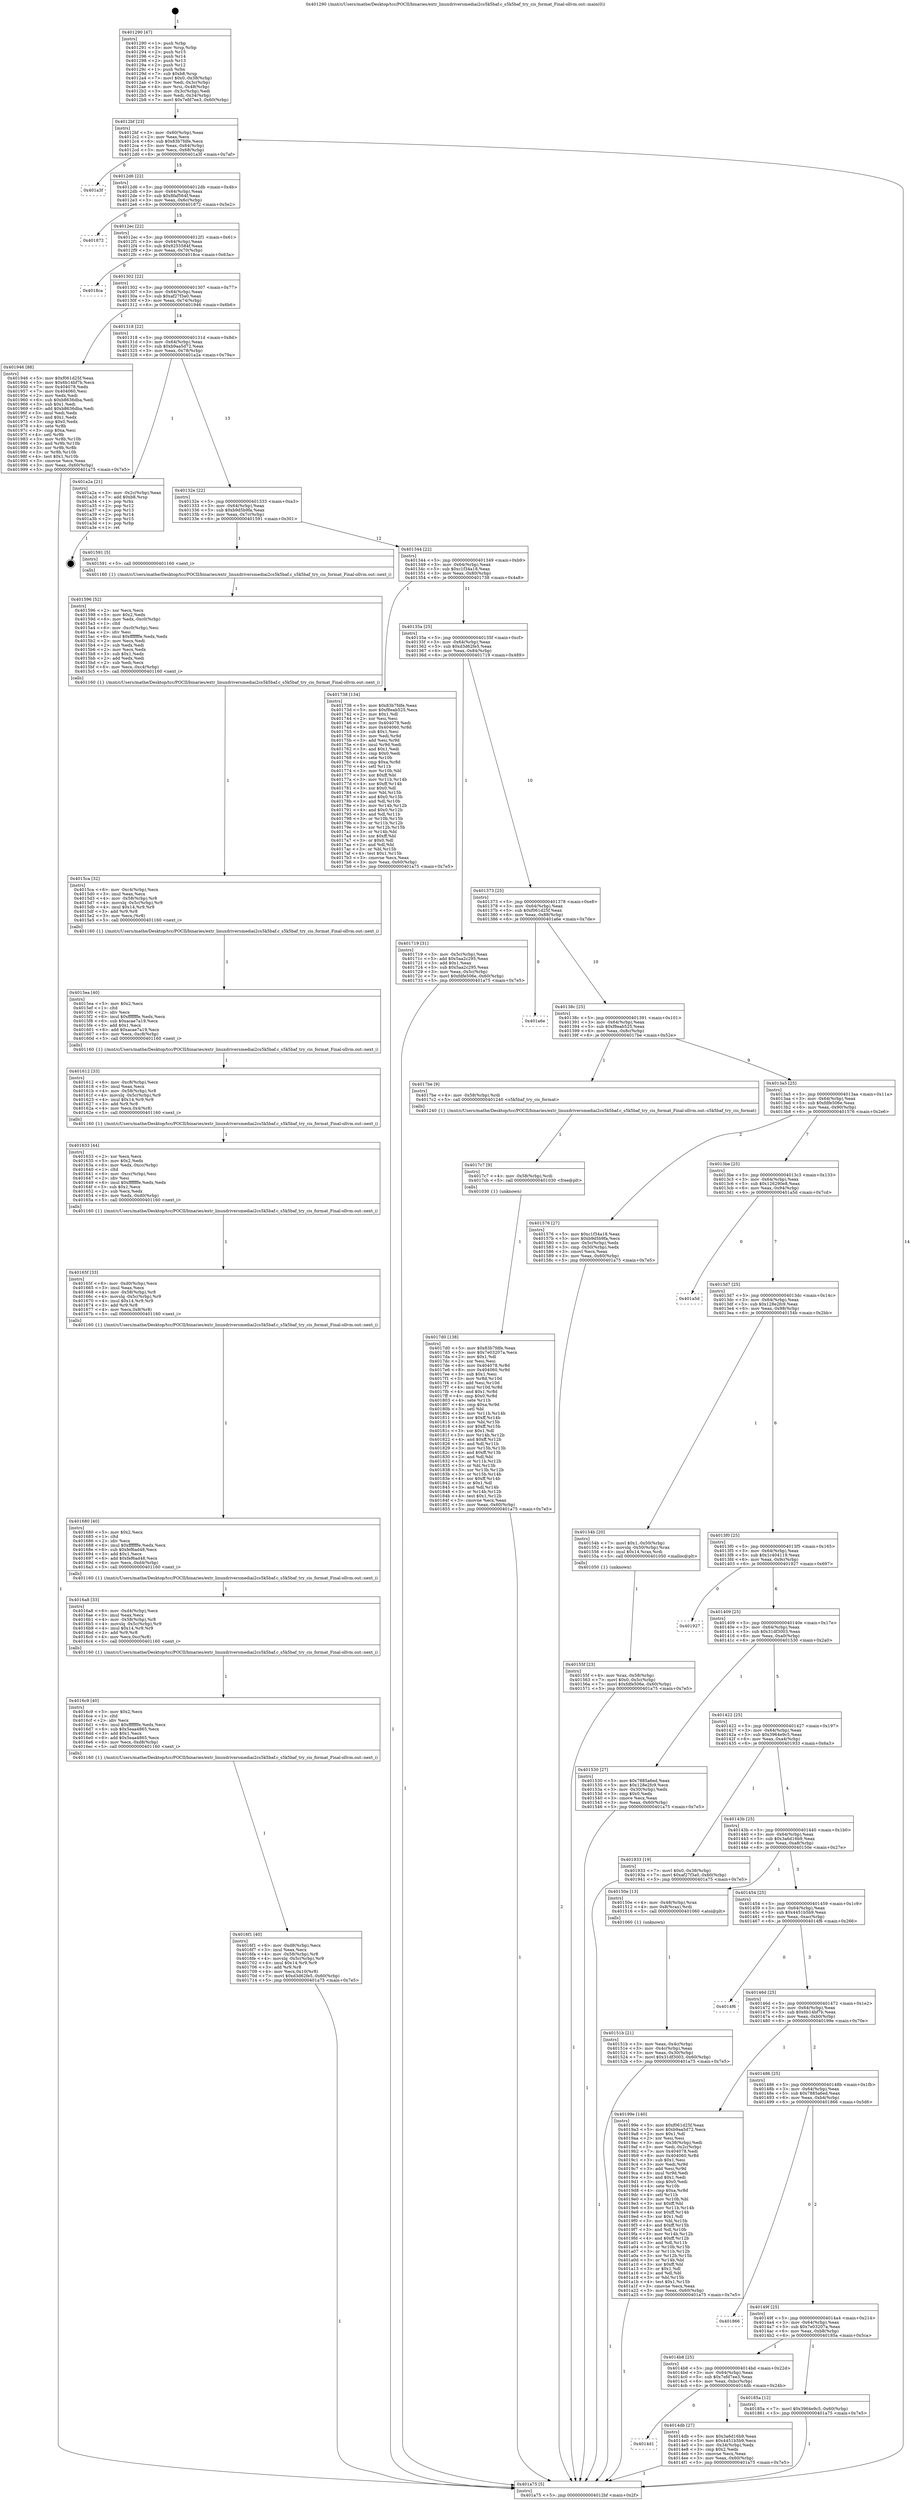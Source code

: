 digraph "0x401290" {
  label = "0x401290 (/mnt/c/Users/mathe/Desktop/tcc/POCII/binaries/extr_linuxdriversmediai2cs5k5baf.c_s5k5baf_try_cis_format_Final-ollvm.out::main(0))"
  labelloc = "t"
  node[shape=record]

  Entry [label="",width=0.3,height=0.3,shape=circle,fillcolor=black,style=filled]
  "0x4012bf" [label="{
     0x4012bf [23]\l
     | [instrs]\l
     &nbsp;&nbsp;0x4012bf \<+3\>: mov -0x60(%rbp),%eax\l
     &nbsp;&nbsp;0x4012c2 \<+2\>: mov %eax,%ecx\l
     &nbsp;&nbsp;0x4012c4 \<+6\>: sub $0x83b7fdfe,%ecx\l
     &nbsp;&nbsp;0x4012ca \<+3\>: mov %eax,-0x64(%rbp)\l
     &nbsp;&nbsp;0x4012cd \<+3\>: mov %ecx,-0x68(%rbp)\l
     &nbsp;&nbsp;0x4012d0 \<+6\>: je 0000000000401a3f \<main+0x7af\>\l
  }"]
  "0x401a3f" [label="{
     0x401a3f\l
  }", style=dashed]
  "0x4012d6" [label="{
     0x4012d6 [22]\l
     | [instrs]\l
     &nbsp;&nbsp;0x4012d6 \<+5\>: jmp 00000000004012db \<main+0x4b\>\l
     &nbsp;&nbsp;0x4012db \<+3\>: mov -0x64(%rbp),%eax\l
     &nbsp;&nbsp;0x4012de \<+5\>: sub $0x8faf564f,%eax\l
     &nbsp;&nbsp;0x4012e3 \<+3\>: mov %eax,-0x6c(%rbp)\l
     &nbsp;&nbsp;0x4012e6 \<+6\>: je 0000000000401872 \<main+0x5e2\>\l
  }"]
  Exit [label="",width=0.3,height=0.3,shape=circle,fillcolor=black,style=filled,peripheries=2]
  "0x401872" [label="{
     0x401872\l
  }", style=dashed]
  "0x4012ec" [label="{
     0x4012ec [22]\l
     | [instrs]\l
     &nbsp;&nbsp;0x4012ec \<+5\>: jmp 00000000004012f1 \<main+0x61\>\l
     &nbsp;&nbsp;0x4012f1 \<+3\>: mov -0x64(%rbp),%eax\l
     &nbsp;&nbsp;0x4012f4 \<+5\>: sub $0x9255584f,%eax\l
     &nbsp;&nbsp;0x4012f9 \<+3\>: mov %eax,-0x70(%rbp)\l
     &nbsp;&nbsp;0x4012fc \<+6\>: je 00000000004018ca \<main+0x63a\>\l
  }"]
  "0x4017d0" [label="{
     0x4017d0 [138]\l
     | [instrs]\l
     &nbsp;&nbsp;0x4017d0 \<+5\>: mov $0x83b7fdfe,%eax\l
     &nbsp;&nbsp;0x4017d5 \<+5\>: mov $0x7e03207a,%ecx\l
     &nbsp;&nbsp;0x4017da \<+2\>: mov $0x1,%dl\l
     &nbsp;&nbsp;0x4017dc \<+2\>: xor %esi,%esi\l
     &nbsp;&nbsp;0x4017de \<+8\>: mov 0x404078,%r8d\l
     &nbsp;&nbsp;0x4017e6 \<+8\>: mov 0x404060,%r9d\l
     &nbsp;&nbsp;0x4017ee \<+3\>: sub $0x1,%esi\l
     &nbsp;&nbsp;0x4017f1 \<+3\>: mov %r8d,%r10d\l
     &nbsp;&nbsp;0x4017f4 \<+3\>: add %esi,%r10d\l
     &nbsp;&nbsp;0x4017f7 \<+4\>: imul %r10d,%r8d\l
     &nbsp;&nbsp;0x4017fb \<+4\>: and $0x1,%r8d\l
     &nbsp;&nbsp;0x4017ff \<+4\>: cmp $0x0,%r8d\l
     &nbsp;&nbsp;0x401803 \<+4\>: sete %r11b\l
     &nbsp;&nbsp;0x401807 \<+4\>: cmp $0xa,%r9d\l
     &nbsp;&nbsp;0x40180b \<+3\>: setl %bl\l
     &nbsp;&nbsp;0x40180e \<+3\>: mov %r11b,%r14b\l
     &nbsp;&nbsp;0x401811 \<+4\>: xor $0xff,%r14b\l
     &nbsp;&nbsp;0x401815 \<+3\>: mov %bl,%r15b\l
     &nbsp;&nbsp;0x401818 \<+4\>: xor $0xff,%r15b\l
     &nbsp;&nbsp;0x40181c \<+3\>: xor $0x1,%dl\l
     &nbsp;&nbsp;0x40181f \<+3\>: mov %r14b,%r12b\l
     &nbsp;&nbsp;0x401822 \<+4\>: and $0xff,%r12b\l
     &nbsp;&nbsp;0x401826 \<+3\>: and %dl,%r11b\l
     &nbsp;&nbsp;0x401829 \<+3\>: mov %r15b,%r13b\l
     &nbsp;&nbsp;0x40182c \<+4\>: and $0xff,%r13b\l
     &nbsp;&nbsp;0x401830 \<+2\>: and %dl,%bl\l
     &nbsp;&nbsp;0x401832 \<+3\>: or %r11b,%r12b\l
     &nbsp;&nbsp;0x401835 \<+3\>: or %bl,%r13b\l
     &nbsp;&nbsp;0x401838 \<+3\>: xor %r13b,%r12b\l
     &nbsp;&nbsp;0x40183b \<+3\>: or %r15b,%r14b\l
     &nbsp;&nbsp;0x40183e \<+4\>: xor $0xff,%r14b\l
     &nbsp;&nbsp;0x401842 \<+3\>: or $0x1,%dl\l
     &nbsp;&nbsp;0x401845 \<+3\>: and %dl,%r14b\l
     &nbsp;&nbsp;0x401848 \<+3\>: or %r14b,%r12b\l
     &nbsp;&nbsp;0x40184b \<+4\>: test $0x1,%r12b\l
     &nbsp;&nbsp;0x40184f \<+3\>: cmovne %ecx,%eax\l
     &nbsp;&nbsp;0x401852 \<+3\>: mov %eax,-0x60(%rbp)\l
     &nbsp;&nbsp;0x401855 \<+5\>: jmp 0000000000401a75 \<main+0x7e5\>\l
  }"]
  "0x4018ca" [label="{
     0x4018ca\l
  }", style=dashed]
  "0x401302" [label="{
     0x401302 [22]\l
     | [instrs]\l
     &nbsp;&nbsp;0x401302 \<+5\>: jmp 0000000000401307 \<main+0x77\>\l
     &nbsp;&nbsp;0x401307 \<+3\>: mov -0x64(%rbp),%eax\l
     &nbsp;&nbsp;0x40130a \<+5\>: sub $0xaf27f3a0,%eax\l
     &nbsp;&nbsp;0x40130f \<+3\>: mov %eax,-0x74(%rbp)\l
     &nbsp;&nbsp;0x401312 \<+6\>: je 0000000000401946 \<main+0x6b6\>\l
  }"]
  "0x4017c7" [label="{
     0x4017c7 [9]\l
     | [instrs]\l
     &nbsp;&nbsp;0x4017c7 \<+4\>: mov -0x58(%rbp),%rdi\l
     &nbsp;&nbsp;0x4017cb \<+5\>: call 0000000000401030 \<free@plt\>\l
     | [calls]\l
     &nbsp;&nbsp;0x401030 \{1\} (unknown)\l
  }"]
  "0x401946" [label="{
     0x401946 [88]\l
     | [instrs]\l
     &nbsp;&nbsp;0x401946 \<+5\>: mov $0xf061d25f,%eax\l
     &nbsp;&nbsp;0x40194b \<+5\>: mov $0x6b14bf7b,%ecx\l
     &nbsp;&nbsp;0x401950 \<+7\>: mov 0x404078,%edx\l
     &nbsp;&nbsp;0x401957 \<+7\>: mov 0x404060,%esi\l
     &nbsp;&nbsp;0x40195e \<+2\>: mov %edx,%edi\l
     &nbsp;&nbsp;0x401960 \<+6\>: sub $0xb8636dba,%edi\l
     &nbsp;&nbsp;0x401966 \<+3\>: sub $0x1,%edi\l
     &nbsp;&nbsp;0x401969 \<+6\>: add $0xb8636dba,%edi\l
     &nbsp;&nbsp;0x40196f \<+3\>: imul %edi,%edx\l
     &nbsp;&nbsp;0x401972 \<+3\>: and $0x1,%edx\l
     &nbsp;&nbsp;0x401975 \<+3\>: cmp $0x0,%edx\l
     &nbsp;&nbsp;0x401978 \<+4\>: sete %r8b\l
     &nbsp;&nbsp;0x40197c \<+3\>: cmp $0xa,%esi\l
     &nbsp;&nbsp;0x40197f \<+4\>: setl %r9b\l
     &nbsp;&nbsp;0x401983 \<+3\>: mov %r8b,%r10b\l
     &nbsp;&nbsp;0x401986 \<+3\>: and %r9b,%r10b\l
     &nbsp;&nbsp;0x401989 \<+3\>: xor %r9b,%r8b\l
     &nbsp;&nbsp;0x40198c \<+3\>: or %r8b,%r10b\l
     &nbsp;&nbsp;0x40198f \<+4\>: test $0x1,%r10b\l
     &nbsp;&nbsp;0x401993 \<+3\>: cmovne %ecx,%eax\l
     &nbsp;&nbsp;0x401996 \<+3\>: mov %eax,-0x60(%rbp)\l
     &nbsp;&nbsp;0x401999 \<+5\>: jmp 0000000000401a75 \<main+0x7e5\>\l
  }"]
  "0x401318" [label="{
     0x401318 [22]\l
     | [instrs]\l
     &nbsp;&nbsp;0x401318 \<+5\>: jmp 000000000040131d \<main+0x8d\>\l
     &nbsp;&nbsp;0x40131d \<+3\>: mov -0x64(%rbp),%eax\l
     &nbsp;&nbsp;0x401320 \<+5\>: sub $0xb9aa5d72,%eax\l
     &nbsp;&nbsp;0x401325 \<+3\>: mov %eax,-0x78(%rbp)\l
     &nbsp;&nbsp;0x401328 \<+6\>: je 0000000000401a2a \<main+0x79a\>\l
  }"]
  "0x4016f1" [label="{
     0x4016f1 [40]\l
     | [instrs]\l
     &nbsp;&nbsp;0x4016f1 \<+6\>: mov -0xd8(%rbp),%ecx\l
     &nbsp;&nbsp;0x4016f7 \<+3\>: imul %eax,%ecx\l
     &nbsp;&nbsp;0x4016fa \<+4\>: mov -0x58(%rbp),%r8\l
     &nbsp;&nbsp;0x4016fe \<+4\>: movslq -0x5c(%rbp),%r9\l
     &nbsp;&nbsp;0x401702 \<+4\>: imul $0x14,%r9,%r9\l
     &nbsp;&nbsp;0x401706 \<+3\>: add %r9,%r8\l
     &nbsp;&nbsp;0x401709 \<+4\>: mov %ecx,0x10(%r8)\l
     &nbsp;&nbsp;0x40170d \<+7\>: movl $0xd3d62fe5,-0x60(%rbp)\l
     &nbsp;&nbsp;0x401714 \<+5\>: jmp 0000000000401a75 \<main+0x7e5\>\l
  }"]
  "0x401a2a" [label="{
     0x401a2a [21]\l
     | [instrs]\l
     &nbsp;&nbsp;0x401a2a \<+3\>: mov -0x2c(%rbp),%eax\l
     &nbsp;&nbsp;0x401a2d \<+7\>: add $0xb8,%rsp\l
     &nbsp;&nbsp;0x401a34 \<+1\>: pop %rbx\l
     &nbsp;&nbsp;0x401a35 \<+2\>: pop %r12\l
     &nbsp;&nbsp;0x401a37 \<+2\>: pop %r13\l
     &nbsp;&nbsp;0x401a39 \<+2\>: pop %r14\l
     &nbsp;&nbsp;0x401a3b \<+2\>: pop %r15\l
     &nbsp;&nbsp;0x401a3d \<+1\>: pop %rbp\l
     &nbsp;&nbsp;0x401a3e \<+1\>: ret\l
  }"]
  "0x40132e" [label="{
     0x40132e [22]\l
     | [instrs]\l
     &nbsp;&nbsp;0x40132e \<+5\>: jmp 0000000000401333 \<main+0xa3\>\l
     &nbsp;&nbsp;0x401333 \<+3\>: mov -0x64(%rbp),%eax\l
     &nbsp;&nbsp;0x401336 \<+5\>: sub $0xb9d5b9fa,%eax\l
     &nbsp;&nbsp;0x40133b \<+3\>: mov %eax,-0x7c(%rbp)\l
     &nbsp;&nbsp;0x40133e \<+6\>: je 0000000000401591 \<main+0x301\>\l
  }"]
  "0x4016c9" [label="{
     0x4016c9 [40]\l
     | [instrs]\l
     &nbsp;&nbsp;0x4016c9 \<+5\>: mov $0x2,%ecx\l
     &nbsp;&nbsp;0x4016ce \<+1\>: cltd\l
     &nbsp;&nbsp;0x4016cf \<+2\>: idiv %ecx\l
     &nbsp;&nbsp;0x4016d1 \<+6\>: imul $0xfffffffe,%edx,%ecx\l
     &nbsp;&nbsp;0x4016d7 \<+6\>: sub $0x5eaa4865,%ecx\l
     &nbsp;&nbsp;0x4016dd \<+3\>: add $0x1,%ecx\l
     &nbsp;&nbsp;0x4016e0 \<+6\>: add $0x5eaa4865,%ecx\l
     &nbsp;&nbsp;0x4016e6 \<+6\>: mov %ecx,-0xd8(%rbp)\l
     &nbsp;&nbsp;0x4016ec \<+5\>: call 0000000000401160 \<next_i\>\l
     | [calls]\l
     &nbsp;&nbsp;0x401160 \{1\} (/mnt/c/Users/mathe/Desktop/tcc/POCII/binaries/extr_linuxdriversmediai2cs5k5baf.c_s5k5baf_try_cis_format_Final-ollvm.out::next_i)\l
  }"]
  "0x401591" [label="{
     0x401591 [5]\l
     | [instrs]\l
     &nbsp;&nbsp;0x401591 \<+5\>: call 0000000000401160 \<next_i\>\l
     | [calls]\l
     &nbsp;&nbsp;0x401160 \{1\} (/mnt/c/Users/mathe/Desktop/tcc/POCII/binaries/extr_linuxdriversmediai2cs5k5baf.c_s5k5baf_try_cis_format_Final-ollvm.out::next_i)\l
  }"]
  "0x401344" [label="{
     0x401344 [22]\l
     | [instrs]\l
     &nbsp;&nbsp;0x401344 \<+5\>: jmp 0000000000401349 \<main+0xb9\>\l
     &nbsp;&nbsp;0x401349 \<+3\>: mov -0x64(%rbp),%eax\l
     &nbsp;&nbsp;0x40134c \<+5\>: sub $0xc1f34a18,%eax\l
     &nbsp;&nbsp;0x401351 \<+3\>: mov %eax,-0x80(%rbp)\l
     &nbsp;&nbsp;0x401354 \<+6\>: je 0000000000401738 \<main+0x4a8\>\l
  }"]
  "0x4016a8" [label="{
     0x4016a8 [33]\l
     | [instrs]\l
     &nbsp;&nbsp;0x4016a8 \<+6\>: mov -0xd4(%rbp),%ecx\l
     &nbsp;&nbsp;0x4016ae \<+3\>: imul %eax,%ecx\l
     &nbsp;&nbsp;0x4016b1 \<+4\>: mov -0x58(%rbp),%r8\l
     &nbsp;&nbsp;0x4016b5 \<+4\>: movslq -0x5c(%rbp),%r9\l
     &nbsp;&nbsp;0x4016b9 \<+4\>: imul $0x14,%r9,%r9\l
     &nbsp;&nbsp;0x4016bd \<+3\>: add %r9,%r8\l
     &nbsp;&nbsp;0x4016c0 \<+4\>: mov %ecx,0xc(%r8)\l
     &nbsp;&nbsp;0x4016c4 \<+5\>: call 0000000000401160 \<next_i\>\l
     | [calls]\l
     &nbsp;&nbsp;0x401160 \{1\} (/mnt/c/Users/mathe/Desktop/tcc/POCII/binaries/extr_linuxdriversmediai2cs5k5baf.c_s5k5baf_try_cis_format_Final-ollvm.out::next_i)\l
  }"]
  "0x401738" [label="{
     0x401738 [134]\l
     | [instrs]\l
     &nbsp;&nbsp;0x401738 \<+5\>: mov $0x83b7fdfe,%eax\l
     &nbsp;&nbsp;0x40173d \<+5\>: mov $0xf8eab525,%ecx\l
     &nbsp;&nbsp;0x401742 \<+2\>: mov $0x1,%dl\l
     &nbsp;&nbsp;0x401744 \<+2\>: xor %esi,%esi\l
     &nbsp;&nbsp;0x401746 \<+7\>: mov 0x404078,%edi\l
     &nbsp;&nbsp;0x40174d \<+8\>: mov 0x404060,%r8d\l
     &nbsp;&nbsp;0x401755 \<+3\>: sub $0x1,%esi\l
     &nbsp;&nbsp;0x401758 \<+3\>: mov %edi,%r9d\l
     &nbsp;&nbsp;0x40175b \<+3\>: add %esi,%r9d\l
     &nbsp;&nbsp;0x40175e \<+4\>: imul %r9d,%edi\l
     &nbsp;&nbsp;0x401762 \<+3\>: and $0x1,%edi\l
     &nbsp;&nbsp;0x401765 \<+3\>: cmp $0x0,%edi\l
     &nbsp;&nbsp;0x401768 \<+4\>: sete %r10b\l
     &nbsp;&nbsp;0x40176c \<+4\>: cmp $0xa,%r8d\l
     &nbsp;&nbsp;0x401770 \<+4\>: setl %r11b\l
     &nbsp;&nbsp;0x401774 \<+3\>: mov %r10b,%bl\l
     &nbsp;&nbsp;0x401777 \<+3\>: xor $0xff,%bl\l
     &nbsp;&nbsp;0x40177a \<+3\>: mov %r11b,%r14b\l
     &nbsp;&nbsp;0x40177d \<+4\>: xor $0xff,%r14b\l
     &nbsp;&nbsp;0x401781 \<+3\>: xor $0x0,%dl\l
     &nbsp;&nbsp;0x401784 \<+3\>: mov %bl,%r15b\l
     &nbsp;&nbsp;0x401787 \<+4\>: and $0x0,%r15b\l
     &nbsp;&nbsp;0x40178b \<+3\>: and %dl,%r10b\l
     &nbsp;&nbsp;0x40178e \<+3\>: mov %r14b,%r12b\l
     &nbsp;&nbsp;0x401791 \<+4\>: and $0x0,%r12b\l
     &nbsp;&nbsp;0x401795 \<+3\>: and %dl,%r11b\l
     &nbsp;&nbsp;0x401798 \<+3\>: or %r10b,%r15b\l
     &nbsp;&nbsp;0x40179b \<+3\>: or %r11b,%r12b\l
     &nbsp;&nbsp;0x40179e \<+3\>: xor %r12b,%r15b\l
     &nbsp;&nbsp;0x4017a1 \<+3\>: or %r14b,%bl\l
     &nbsp;&nbsp;0x4017a4 \<+3\>: xor $0xff,%bl\l
     &nbsp;&nbsp;0x4017a7 \<+3\>: or $0x0,%dl\l
     &nbsp;&nbsp;0x4017aa \<+2\>: and %dl,%bl\l
     &nbsp;&nbsp;0x4017ac \<+3\>: or %bl,%r15b\l
     &nbsp;&nbsp;0x4017af \<+4\>: test $0x1,%r15b\l
     &nbsp;&nbsp;0x4017b3 \<+3\>: cmovne %ecx,%eax\l
     &nbsp;&nbsp;0x4017b6 \<+3\>: mov %eax,-0x60(%rbp)\l
     &nbsp;&nbsp;0x4017b9 \<+5\>: jmp 0000000000401a75 \<main+0x7e5\>\l
  }"]
  "0x40135a" [label="{
     0x40135a [25]\l
     | [instrs]\l
     &nbsp;&nbsp;0x40135a \<+5\>: jmp 000000000040135f \<main+0xcf\>\l
     &nbsp;&nbsp;0x40135f \<+3\>: mov -0x64(%rbp),%eax\l
     &nbsp;&nbsp;0x401362 \<+5\>: sub $0xd3d62fe5,%eax\l
     &nbsp;&nbsp;0x401367 \<+6\>: mov %eax,-0x84(%rbp)\l
     &nbsp;&nbsp;0x40136d \<+6\>: je 0000000000401719 \<main+0x489\>\l
  }"]
  "0x401680" [label="{
     0x401680 [40]\l
     | [instrs]\l
     &nbsp;&nbsp;0x401680 \<+5\>: mov $0x2,%ecx\l
     &nbsp;&nbsp;0x401685 \<+1\>: cltd\l
     &nbsp;&nbsp;0x401686 \<+2\>: idiv %ecx\l
     &nbsp;&nbsp;0x401688 \<+6\>: imul $0xfffffffe,%edx,%ecx\l
     &nbsp;&nbsp;0x40168e \<+6\>: sub $0xfef6ad48,%ecx\l
     &nbsp;&nbsp;0x401694 \<+3\>: add $0x1,%ecx\l
     &nbsp;&nbsp;0x401697 \<+6\>: add $0xfef6ad48,%ecx\l
     &nbsp;&nbsp;0x40169d \<+6\>: mov %ecx,-0xd4(%rbp)\l
     &nbsp;&nbsp;0x4016a3 \<+5\>: call 0000000000401160 \<next_i\>\l
     | [calls]\l
     &nbsp;&nbsp;0x401160 \{1\} (/mnt/c/Users/mathe/Desktop/tcc/POCII/binaries/extr_linuxdriversmediai2cs5k5baf.c_s5k5baf_try_cis_format_Final-ollvm.out::next_i)\l
  }"]
  "0x401719" [label="{
     0x401719 [31]\l
     | [instrs]\l
     &nbsp;&nbsp;0x401719 \<+3\>: mov -0x5c(%rbp),%eax\l
     &nbsp;&nbsp;0x40171c \<+5\>: add $0x5aa2c295,%eax\l
     &nbsp;&nbsp;0x401721 \<+3\>: add $0x1,%eax\l
     &nbsp;&nbsp;0x401724 \<+5\>: sub $0x5aa2c295,%eax\l
     &nbsp;&nbsp;0x401729 \<+3\>: mov %eax,-0x5c(%rbp)\l
     &nbsp;&nbsp;0x40172c \<+7\>: movl $0xfdfe506e,-0x60(%rbp)\l
     &nbsp;&nbsp;0x401733 \<+5\>: jmp 0000000000401a75 \<main+0x7e5\>\l
  }"]
  "0x401373" [label="{
     0x401373 [25]\l
     | [instrs]\l
     &nbsp;&nbsp;0x401373 \<+5\>: jmp 0000000000401378 \<main+0xe8\>\l
     &nbsp;&nbsp;0x401378 \<+3\>: mov -0x64(%rbp),%eax\l
     &nbsp;&nbsp;0x40137b \<+5\>: sub $0xf061d25f,%eax\l
     &nbsp;&nbsp;0x401380 \<+6\>: mov %eax,-0x88(%rbp)\l
     &nbsp;&nbsp;0x401386 \<+6\>: je 0000000000401a6e \<main+0x7de\>\l
  }"]
  "0x40165f" [label="{
     0x40165f [33]\l
     | [instrs]\l
     &nbsp;&nbsp;0x40165f \<+6\>: mov -0xd0(%rbp),%ecx\l
     &nbsp;&nbsp;0x401665 \<+3\>: imul %eax,%ecx\l
     &nbsp;&nbsp;0x401668 \<+4\>: mov -0x58(%rbp),%r8\l
     &nbsp;&nbsp;0x40166c \<+4\>: movslq -0x5c(%rbp),%r9\l
     &nbsp;&nbsp;0x401670 \<+4\>: imul $0x14,%r9,%r9\l
     &nbsp;&nbsp;0x401674 \<+3\>: add %r9,%r8\l
     &nbsp;&nbsp;0x401677 \<+4\>: mov %ecx,0x8(%r8)\l
     &nbsp;&nbsp;0x40167b \<+5\>: call 0000000000401160 \<next_i\>\l
     | [calls]\l
     &nbsp;&nbsp;0x401160 \{1\} (/mnt/c/Users/mathe/Desktop/tcc/POCII/binaries/extr_linuxdriversmediai2cs5k5baf.c_s5k5baf_try_cis_format_Final-ollvm.out::next_i)\l
  }"]
  "0x401a6e" [label="{
     0x401a6e\l
  }", style=dashed]
  "0x40138c" [label="{
     0x40138c [25]\l
     | [instrs]\l
     &nbsp;&nbsp;0x40138c \<+5\>: jmp 0000000000401391 \<main+0x101\>\l
     &nbsp;&nbsp;0x401391 \<+3\>: mov -0x64(%rbp),%eax\l
     &nbsp;&nbsp;0x401394 \<+5\>: sub $0xf8eab525,%eax\l
     &nbsp;&nbsp;0x401399 \<+6\>: mov %eax,-0x8c(%rbp)\l
     &nbsp;&nbsp;0x40139f \<+6\>: je 00000000004017be \<main+0x52e\>\l
  }"]
  "0x401633" [label="{
     0x401633 [44]\l
     | [instrs]\l
     &nbsp;&nbsp;0x401633 \<+2\>: xor %ecx,%ecx\l
     &nbsp;&nbsp;0x401635 \<+5\>: mov $0x2,%edx\l
     &nbsp;&nbsp;0x40163a \<+6\>: mov %edx,-0xcc(%rbp)\l
     &nbsp;&nbsp;0x401640 \<+1\>: cltd\l
     &nbsp;&nbsp;0x401641 \<+6\>: mov -0xcc(%rbp),%esi\l
     &nbsp;&nbsp;0x401647 \<+2\>: idiv %esi\l
     &nbsp;&nbsp;0x401649 \<+6\>: imul $0xfffffffe,%edx,%edx\l
     &nbsp;&nbsp;0x40164f \<+3\>: sub $0x1,%ecx\l
     &nbsp;&nbsp;0x401652 \<+2\>: sub %ecx,%edx\l
     &nbsp;&nbsp;0x401654 \<+6\>: mov %edx,-0xd0(%rbp)\l
     &nbsp;&nbsp;0x40165a \<+5\>: call 0000000000401160 \<next_i\>\l
     | [calls]\l
     &nbsp;&nbsp;0x401160 \{1\} (/mnt/c/Users/mathe/Desktop/tcc/POCII/binaries/extr_linuxdriversmediai2cs5k5baf.c_s5k5baf_try_cis_format_Final-ollvm.out::next_i)\l
  }"]
  "0x4017be" [label="{
     0x4017be [9]\l
     | [instrs]\l
     &nbsp;&nbsp;0x4017be \<+4\>: mov -0x58(%rbp),%rdi\l
     &nbsp;&nbsp;0x4017c2 \<+5\>: call 0000000000401240 \<s5k5baf_try_cis_format\>\l
     | [calls]\l
     &nbsp;&nbsp;0x401240 \{1\} (/mnt/c/Users/mathe/Desktop/tcc/POCII/binaries/extr_linuxdriversmediai2cs5k5baf.c_s5k5baf_try_cis_format_Final-ollvm.out::s5k5baf_try_cis_format)\l
  }"]
  "0x4013a5" [label="{
     0x4013a5 [25]\l
     | [instrs]\l
     &nbsp;&nbsp;0x4013a5 \<+5\>: jmp 00000000004013aa \<main+0x11a\>\l
     &nbsp;&nbsp;0x4013aa \<+3\>: mov -0x64(%rbp),%eax\l
     &nbsp;&nbsp;0x4013ad \<+5\>: sub $0xfdfe506e,%eax\l
     &nbsp;&nbsp;0x4013b2 \<+6\>: mov %eax,-0x90(%rbp)\l
     &nbsp;&nbsp;0x4013b8 \<+6\>: je 0000000000401576 \<main+0x2e6\>\l
  }"]
  "0x401612" [label="{
     0x401612 [33]\l
     | [instrs]\l
     &nbsp;&nbsp;0x401612 \<+6\>: mov -0xc8(%rbp),%ecx\l
     &nbsp;&nbsp;0x401618 \<+3\>: imul %eax,%ecx\l
     &nbsp;&nbsp;0x40161b \<+4\>: mov -0x58(%rbp),%r8\l
     &nbsp;&nbsp;0x40161f \<+4\>: movslq -0x5c(%rbp),%r9\l
     &nbsp;&nbsp;0x401623 \<+4\>: imul $0x14,%r9,%r9\l
     &nbsp;&nbsp;0x401627 \<+3\>: add %r9,%r8\l
     &nbsp;&nbsp;0x40162a \<+4\>: mov %ecx,0x4(%r8)\l
     &nbsp;&nbsp;0x40162e \<+5\>: call 0000000000401160 \<next_i\>\l
     | [calls]\l
     &nbsp;&nbsp;0x401160 \{1\} (/mnt/c/Users/mathe/Desktop/tcc/POCII/binaries/extr_linuxdriversmediai2cs5k5baf.c_s5k5baf_try_cis_format_Final-ollvm.out::next_i)\l
  }"]
  "0x401576" [label="{
     0x401576 [27]\l
     | [instrs]\l
     &nbsp;&nbsp;0x401576 \<+5\>: mov $0xc1f34a18,%eax\l
     &nbsp;&nbsp;0x40157b \<+5\>: mov $0xb9d5b9fa,%ecx\l
     &nbsp;&nbsp;0x401580 \<+3\>: mov -0x5c(%rbp),%edx\l
     &nbsp;&nbsp;0x401583 \<+3\>: cmp -0x50(%rbp),%edx\l
     &nbsp;&nbsp;0x401586 \<+3\>: cmovl %ecx,%eax\l
     &nbsp;&nbsp;0x401589 \<+3\>: mov %eax,-0x60(%rbp)\l
     &nbsp;&nbsp;0x40158c \<+5\>: jmp 0000000000401a75 \<main+0x7e5\>\l
  }"]
  "0x4013be" [label="{
     0x4013be [25]\l
     | [instrs]\l
     &nbsp;&nbsp;0x4013be \<+5\>: jmp 00000000004013c3 \<main+0x133\>\l
     &nbsp;&nbsp;0x4013c3 \<+3\>: mov -0x64(%rbp),%eax\l
     &nbsp;&nbsp;0x4013c6 \<+5\>: sub $0x126290e8,%eax\l
     &nbsp;&nbsp;0x4013cb \<+6\>: mov %eax,-0x94(%rbp)\l
     &nbsp;&nbsp;0x4013d1 \<+6\>: je 0000000000401a5d \<main+0x7cd\>\l
  }"]
  "0x4015ea" [label="{
     0x4015ea [40]\l
     | [instrs]\l
     &nbsp;&nbsp;0x4015ea \<+5\>: mov $0x2,%ecx\l
     &nbsp;&nbsp;0x4015ef \<+1\>: cltd\l
     &nbsp;&nbsp;0x4015f0 \<+2\>: idiv %ecx\l
     &nbsp;&nbsp;0x4015f2 \<+6\>: imul $0xfffffffe,%edx,%ecx\l
     &nbsp;&nbsp;0x4015f8 \<+6\>: sub $0xacae7a19,%ecx\l
     &nbsp;&nbsp;0x4015fe \<+3\>: add $0x1,%ecx\l
     &nbsp;&nbsp;0x401601 \<+6\>: add $0xacae7a19,%ecx\l
     &nbsp;&nbsp;0x401607 \<+6\>: mov %ecx,-0xc8(%rbp)\l
     &nbsp;&nbsp;0x40160d \<+5\>: call 0000000000401160 \<next_i\>\l
     | [calls]\l
     &nbsp;&nbsp;0x401160 \{1\} (/mnt/c/Users/mathe/Desktop/tcc/POCII/binaries/extr_linuxdriversmediai2cs5k5baf.c_s5k5baf_try_cis_format_Final-ollvm.out::next_i)\l
  }"]
  "0x401a5d" [label="{
     0x401a5d\l
  }", style=dashed]
  "0x4013d7" [label="{
     0x4013d7 [25]\l
     | [instrs]\l
     &nbsp;&nbsp;0x4013d7 \<+5\>: jmp 00000000004013dc \<main+0x14c\>\l
     &nbsp;&nbsp;0x4013dc \<+3\>: mov -0x64(%rbp),%eax\l
     &nbsp;&nbsp;0x4013df \<+5\>: sub $0x128e2fc9,%eax\l
     &nbsp;&nbsp;0x4013e4 \<+6\>: mov %eax,-0x98(%rbp)\l
     &nbsp;&nbsp;0x4013ea \<+6\>: je 000000000040154b \<main+0x2bb\>\l
  }"]
  "0x4015ca" [label="{
     0x4015ca [32]\l
     | [instrs]\l
     &nbsp;&nbsp;0x4015ca \<+6\>: mov -0xc4(%rbp),%ecx\l
     &nbsp;&nbsp;0x4015d0 \<+3\>: imul %eax,%ecx\l
     &nbsp;&nbsp;0x4015d3 \<+4\>: mov -0x58(%rbp),%r8\l
     &nbsp;&nbsp;0x4015d7 \<+4\>: movslq -0x5c(%rbp),%r9\l
     &nbsp;&nbsp;0x4015db \<+4\>: imul $0x14,%r9,%r9\l
     &nbsp;&nbsp;0x4015df \<+3\>: add %r9,%r8\l
     &nbsp;&nbsp;0x4015e2 \<+3\>: mov %ecx,(%r8)\l
     &nbsp;&nbsp;0x4015e5 \<+5\>: call 0000000000401160 \<next_i\>\l
     | [calls]\l
     &nbsp;&nbsp;0x401160 \{1\} (/mnt/c/Users/mathe/Desktop/tcc/POCII/binaries/extr_linuxdriversmediai2cs5k5baf.c_s5k5baf_try_cis_format_Final-ollvm.out::next_i)\l
  }"]
  "0x40154b" [label="{
     0x40154b [20]\l
     | [instrs]\l
     &nbsp;&nbsp;0x40154b \<+7\>: movl $0x1,-0x50(%rbp)\l
     &nbsp;&nbsp;0x401552 \<+4\>: movslq -0x50(%rbp),%rax\l
     &nbsp;&nbsp;0x401556 \<+4\>: imul $0x14,%rax,%rdi\l
     &nbsp;&nbsp;0x40155a \<+5\>: call 0000000000401050 \<malloc@plt\>\l
     | [calls]\l
     &nbsp;&nbsp;0x401050 \{1\} (unknown)\l
  }"]
  "0x4013f0" [label="{
     0x4013f0 [25]\l
     | [instrs]\l
     &nbsp;&nbsp;0x4013f0 \<+5\>: jmp 00000000004013f5 \<main+0x165\>\l
     &nbsp;&nbsp;0x4013f5 \<+3\>: mov -0x64(%rbp),%eax\l
     &nbsp;&nbsp;0x4013f8 \<+5\>: sub $0x1c404119,%eax\l
     &nbsp;&nbsp;0x4013fd \<+6\>: mov %eax,-0x9c(%rbp)\l
     &nbsp;&nbsp;0x401403 \<+6\>: je 0000000000401927 \<main+0x697\>\l
  }"]
  "0x401596" [label="{
     0x401596 [52]\l
     | [instrs]\l
     &nbsp;&nbsp;0x401596 \<+2\>: xor %ecx,%ecx\l
     &nbsp;&nbsp;0x401598 \<+5\>: mov $0x2,%edx\l
     &nbsp;&nbsp;0x40159d \<+6\>: mov %edx,-0xc0(%rbp)\l
     &nbsp;&nbsp;0x4015a3 \<+1\>: cltd\l
     &nbsp;&nbsp;0x4015a4 \<+6\>: mov -0xc0(%rbp),%esi\l
     &nbsp;&nbsp;0x4015aa \<+2\>: idiv %esi\l
     &nbsp;&nbsp;0x4015ac \<+6\>: imul $0xfffffffe,%edx,%edx\l
     &nbsp;&nbsp;0x4015b2 \<+2\>: mov %ecx,%edi\l
     &nbsp;&nbsp;0x4015b4 \<+2\>: sub %edx,%edi\l
     &nbsp;&nbsp;0x4015b6 \<+2\>: mov %ecx,%edx\l
     &nbsp;&nbsp;0x4015b8 \<+3\>: sub $0x1,%edx\l
     &nbsp;&nbsp;0x4015bb \<+2\>: add %edx,%edi\l
     &nbsp;&nbsp;0x4015bd \<+2\>: sub %edi,%ecx\l
     &nbsp;&nbsp;0x4015bf \<+6\>: mov %ecx,-0xc4(%rbp)\l
     &nbsp;&nbsp;0x4015c5 \<+5\>: call 0000000000401160 \<next_i\>\l
     | [calls]\l
     &nbsp;&nbsp;0x401160 \{1\} (/mnt/c/Users/mathe/Desktop/tcc/POCII/binaries/extr_linuxdriversmediai2cs5k5baf.c_s5k5baf_try_cis_format_Final-ollvm.out::next_i)\l
  }"]
  "0x401927" [label="{
     0x401927\l
  }", style=dashed]
  "0x401409" [label="{
     0x401409 [25]\l
     | [instrs]\l
     &nbsp;&nbsp;0x401409 \<+5\>: jmp 000000000040140e \<main+0x17e\>\l
     &nbsp;&nbsp;0x40140e \<+3\>: mov -0x64(%rbp),%eax\l
     &nbsp;&nbsp;0x401411 \<+5\>: sub $0x31df3003,%eax\l
     &nbsp;&nbsp;0x401416 \<+6\>: mov %eax,-0xa0(%rbp)\l
     &nbsp;&nbsp;0x40141c \<+6\>: je 0000000000401530 \<main+0x2a0\>\l
  }"]
  "0x40155f" [label="{
     0x40155f [23]\l
     | [instrs]\l
     &nbsp;&nbsp;0x40155f \<+4\>: mov %rax,-0x58(%rbp)\l
     &nbsp;&nbsp;0x401563 \<+7\>: movl $0x0,-0x5c(%rbp)\l
     &nbsp;&nbsp;0x40156a \<+7\>: movl $0xfdfe506e,-0x60(%rbp)\l
     &nbsp;&nbsp;0x401571 \<+5\>: jmp 0000000000401a75 \<main+0x7e5\>\l
  }"]
  "0x401530" [label="{
     0x401530 [27]\l
     | [instrs]\l
     &nbsp;&nbsp;0x401530 \<+5\>: mov $0x7885a6ed,%eax\l
     &nbsp;&nbsp;0x401535 \<+5\>: mov $0x128e2fc9,%ecx\l
     &nbsp;&nbsp;0x40153a \<+3\>: mov -0x30(%rbp),%edx\l
     &nbsp;&nbsp;0x40153d \<+3\>: cmp $0x0,%edx\l
     &nbsp;&nbsp;0x401540 \<+3\>: cmove %ecx,%eax\l
     &nbsp;&nbsp;0x401543 \<+3\>: mov %eax,-0x60(%rbp)\l
     &nbsp;&nbsp;0x401546 \<+5\>: jmp 0000000000401a75 \<main+0x7e5\>\l
  }"]
  "0x401422" [label="{
     0x401422 [25]\l
     | [instrs]\l
     &nbsp;&nbsp;0x401422 \<+5\>: jmp 0000000000401427 \<main+0x197\>\l
     &nbsp;&nbsp;0x401427 \<+3\>: mov -0x64(%rbp),%eax\l
     &nbsp;&nbsp;0x40142a \<+5\>: sub $0x3964e9c5,%eax\l
     &nbsp;&nbsp;0x40142f \<+6\>: mov %eax,-0xa4(%rbp)\l
     &nbsp;&nbsp;0x401435 \<+6\>: je 0000000000401933 \<main+0x6a3\>\l
  }"]
  "0x40151b" [label="{
     0x40151b [21]\l
     | [instrs]\l
     &nbsp;&nbsp;0x40151b \<+3\>: mov %eax,-0x4c(%rbp)\l
     &nbsp;&nbsp;0x40151e \<+3\>: mov -0x4c(%rbp),%eax\l
     &nbsp;&nbsp;0x401521 \<+3\>: mov %eax,-0x30(%rbp)\l
     &nbsp;&nbsp;0x401524 \<+7\>: movl $0x31df3003,-0x60(%rbp)\l
     &nbsp;&nbsp;0x40152b \<+5\>: jmp 0000000000401a75 \<main+0x7e5\>\l
  }"]
  "0x401933" [label="{
     0x401933 [19]\l
     | [instrs]\l
     &nbsp;&nbsp;0x401933 \<+7\>: movl $0x0,-0x38(%rbp)\l
     &nbsp;&nbsp;0x40193a \<+7\>: movl $0xaf27f3a0,-0x60(%rbp)\l
     &nbsp;&nbsp;0x401941 \<+5\>: jmp 0000000000401a75 \<main+0x7e5\>\l
  }"]
  "0x40143b" [label="{
     0x40143b [25]\l
     | [instrs]\l
     &nbsp;&nbsp;0x40143b \<+5\>: jmp 0000000000401440 \<main+0x1b0\>\l
     &nbsp;&nbsp;0x401440 \<+3\>: mov -0x64(%rbp),%eax\l
     &nbsp;&nbsp;0x401443 \<+5\>: sub $0x3a6d16b9,%eax\l
     &nbsp;&nbsp;0x401448 \<+6\>: mov %eax,-0xa8(%rbp)\l
     &nbsp;&nbsp;0x40144e \<+6\>: je 000000000040150e \<main+0x27e\>\l
  }"]
  "0x401290" [label="{
     0x401290 [47]\l
     | [instrs]\l
     &nbsp;&nbsp;0x401290 \<+1\>: push %rbp\l
     &nbsp;&nbsp;0x401291 \<+3\>: mov %rsp,%rbp\l
     &nbsp;&nbsp;0x401294 \<+2\>: push %r15\l
     &nbsp;&nbsp;0x401296 \<+2\>: push %r14\l
     &nbsp;&nbsp;0x401298 \<+2\>: push %r13\l
     &nbsp;&nbsp;0x40129a \<+2\>: push %r12\l
     &nbsp;&nbsp;0x40129c \<+1\>: push %rbx\l
     &nbsp;&nbsp;0x40129d \<+7\>: sub $0xb8,%rsp\l
     &nbsp;&nbsp;0x4012a4 \<+7\>: movl $0x0,-0x38(%rbp)\l
     &nbsp;&nbsp;0x4012ab \<+3\>: mov %edi,-0x3c(%rbp)\l
     &nbsp;&nbsp;0x4012ae \<+4\>: mov %rsi,-0x48(%rbp)\l
     &nbsp;&nbsp;0x4012b2 \<+3\>: mov -0x3c(%rbp),%edi\l
     &nbsp;&nbsp;0x4012b5 \<+3\>: mov %edi,-0x34(%rbp)\l
     &nbsp;&nbsp;0x4012b8 \<+7\>: movl $0x7efd7ee3,-0x60(%rbp)\l
  }"]
  "0x40150e" [label="{
     0x40150e [13]\l
     | [instrs]\l
     &nbsp;&nbsp;0x40150e \<+4\>: mov -0x48(%rbp),%rax\l
     &nbsp;&nbsp;0x401512 \<+4\>: mov 0x8(%rax),%rdi\l
     &nbsp;&nbsp;0x401516 \<+5\>: call 0000000000401060 \<atoi@plt\>\l
     | [calls]\l
     &nbsp;&nbsp;0x401060 \{1\} (unknown)\l
  }"]
  "0x401454" [label="{
     0x401454 [25]\l
     | [instrs]\l
     &nbsp;&nbsp;0x401454 \<+5\>: jmp 0000000000401459 \<main+0x1c9\>\l
     &nbsp;&nbsp;0x401459 \<+3\>: mov -0x64(%rbp),%eax\l
     &nbsp;&nbsp;0x40145c \<+5\>: sub $0x4451b5b9,%eax\l
     &nbsp;&nbsp;0x401461 \<+6\>: mov %eax,-0xac(%rbp)\l
     &nbsp;&nbsp;0x401467 \<+6\>: je 00000000004014f6 \<main+0x266\>\l
  }"]
  "0x401a75" [label="{
     0x401a75 [5]\l
     | [instrs]\l
     &nbsp;&nbsp;0x401a75 \<+5\>: jmp 00000000004012bf \<main+0x2f\>\l
  }"]
  "0x4014f6" [label="{
     0x4014f6\l
  }", style=dashed]
  "0x40146d" [label="{
     0x40146d [25]\l
     | [instrs]\l
     &nbsp;&nbsp;0x40146d \<+5\>: jmp 0000000000401472 \<main+0x1e2\>\l
     &nbsp;&nbsp;0x401472 \<+3\>: mov -0x64(%rbp),%eax\l
     &nbsp;&nbsp;0x401475 \<+5\>: sub $0x6b14bf7b,%eax\l
     &nbsp;&nbsp;0x40147a \<+6\>: mov %eax,-0xb0(%rbp)\l
     &nbsp;&nbsp;0x401480 \<+6\>: je 000000000040199e \<main+0x70e\>\l
  }"]
  "0x4014d1" [label="{
     0x4014d1\l
  }", style=dashed]
  "0x40199e" [label="{
     0x40199e [140]\l
     | [instrs]\l
     &nbsp;&nbsp;0x40199e \<+5\>: mov $0xf061d25f,%eax\l
     &nbsp;&nbsp;0x4019a3 \<+5\>: mov $0xb9aa5d72,%ecx\l
     &nbsp;&nbsp;0x4019a8 \<+2\>: mov $0x1,%dl\l
     &nbsp;&nbsp;0x4019aa \<+2\>: xor %esi,%esi\l
     &nbsp;&nbsp;0x4019ac \<+3\>: mov -0x38(%rbp),%edi\l
     &nbsp;&nbsp;0x4019af \<+3\>: mov %edi,-0x2c(%rbp)\l
     &nbsp;&nbsp;0x4019b2 \<+7\>: mov 0x404078,%edi\l
     &nbsp;&nbsp;0x4019b9 \<+8\>: mov 0x404060,%r8d\l
     &nbsp;&nbsp;0x4019c1 \<+3\>: sub $0x1,%esi\l
     &nbsp;&nbsp;0x4019c4 \<+3\>: mov %edi,%r9d\l
     &nbsp;&nbsp;0x4019c7 \<+3\>: add %esi,%r9d\l
     &nbsp;&nbsp;0x4019ca \<+4\>: imul %r9d,%edi\l
     &nbsp;&nbsp;0x4019ce \<+3\>: and $0x1,%edi\l
     &nbsp;&nbsp;0x4019d1 \<+3\>: cmp $0x0,%edi\l
     &nbsp;&nbsp;0x4019d4 \<+4\>: sete %r10b\l
     &nbsp;&nbsp;0x4019d8 \<+4\>: cmp $0xa,%r8d\l
     &nbsp;&nbsp;0x4019dc \<+4\>: setl %r11b\l
     &nbsp;&nbsp;0x4019e0 \<+3\>: mov %r10b,%bl\l
     &nbsp;&nbsp;0x4019e3 \<+3\>: xor $0xff,%bl\l
     &nbsp;&nbsp;0x4019e6 \<+3\>: mov %r11b,%r14b\l
     &nbsp;&nbsp;0x4019e9 \<+4\>: xor $0xff,%r14b\l
     &nbsp;&nbsp;0x4019ed \<+3\>: xor $0x1,%dl\l
     &nbsp;&nbsp;0x4019f0 \<+3\>: mov %bl,%r15b\l
     &nbsp;&nbsp;0x4019f3 \<+4\>: and $0xff,%r15b\l
     &nbsp;&nbsp;0x4019f7 \<+3\>: and %dl,%r10b\l
     &nbsp;&nbsp;0x4019fa \<+3\>: mov %r14b,%r12b\l
     &nbsp;&nbsp;0x4019fd \<+4\>: and $0xff,%r12b\l
     &nbsp;&nbsp;0x401a01 \<+3\>: and %dl,%r11b\l
     &nbsp;&nbsp;0x401a04 \<+3\>: or %r10b,%r15b\l
     &nbsp;&nbsp;0x401a07 \<+3\>: or %r11b,%r12b\l
     &nbsp;&nbsp;0x401a0a \<+3\>: xor %r12b,%r15b\l
     &nbsp;&nbsp;0x401a0d \<+3\>: or %r14b,%bl\l
     &nbsp;&nbsp;0x401a10 \<+3\>: xor $0xff,%bl\l
     &nbsp;&nbsp;0x401a13 \<+3\>: or $0x1,%dl\l
     &nbsp;&nbsp;0x401a16 \<+2\>: and %dl,%bl\l
     &nbsp;&nbsp;0x401a18 \<+3\>: or %bl,%r15b\l
     &nbsp;&nbsp;0x401a1b \<+4\>: test $0x1,%r15b\l
     &nbsp;&nbsp;0x401a1f \<+3\>: cmovne %ecx,%eax\l
     &nbsp;&nbsp;0x401a22 \<+3\>: mov %eax,-0x60(%rbp)\l
     &nbsp;&nbsp;0x401a25 \<+5\>: jmp 0000000000401a75 \<main+0x7e5\>\l
  }"]
  "0x401486" [label="{
     0x401486 [25]\l
     | [instrs]\l
     &nbsp;&nbsp;0x401486 \<+5\>: jmp 000000000040148b \<main+0x1fb\>\l
     &nbsp;&nbsp;0x40148b \<+3\>: mov -0x64(%rbp),%eax\l
     &nbsp;&nbsp;0x40148e \<+5\>: sub $0x7885a6ed,%eax\l
     &nbsp;&nbsp;0x401493 \<+6\>: mov %eax,-0xb4(%rbp)\l
     &nbsp;&nbsp;0x401499 \<+6\>: je 0000000000401866 \<main+0x5d6\>\l
  }"]
  "0x4014db" [label="{
     0x4014db [27]\l
     | [instrs]\l
     &nbsp;&nbsp;0x4014db \<+5\>: mov $0x3a6d16b9,%eax\l
     &nbsp;&nbsp;0x4014e0 \<+5\>: mov $0x4451b5b9,%ecx\l
     &nbsp;&nbsp;0x4014e5 \<+3\>: mov -0x34(%rbp),%edx\l
     &nbsp;&nbsp;0x4014e8 \<+3\>: cmp $0x2,%edx\l
     &nbsp;&nbsp;0x4014eb \<+3\>: cmovne %ecx,%eax\l
     &nbsp;&nbsp;0x4014ee \<+3\>: mov %eax,-0x60(%rbp)\l
     &nbsp;&nbsp;0x4014f1 \<+5\>: jmp 0000000000401a75 \<main+0x7e5\>\l
  }"]
  "0x401866" [label="{
     0x401866\l
  }", style=dashed]
  "0x40149f" [label="{
     0x40149f [25]\l
     | [instrs]\l
     &nbsp;&nbsp;0x40149f \<+5\>: jmp 00000000004014a4 \<main+0x214\>\l
     &nbsp;&nbsp;0x4014a4 \<+3\>: mov -0x64(%rbp),%eax\l
     &nbsp;&nbsp;0x4014a7 \<+5\>: sub $0x7e03207a,%eax\l
     &nbsp;&nbsp;0x4014ac \<+6\>: mov %eax,-0xb8(%rbp)\l
     &nbsp;&nbsp;0x4014b2 \<+6\>: je 000000000040185a \<main+0x5ca\>\l
  }"]
  "0x4014b8" [label="{
     0x4014b8 [25]\l
     | [instrs]\l
     &nbsp;&nbsp;0x4014b8 \<+5\>: jmp 00000000004014bd \<main+0x22d\>\l
     &nbsp;&nbsp;0x4014bd \<+3\>: mov -0x64(%rbp),%eax\l
     &nbsp;&nbsp;0x4014c0 \<+5\>: sub $0x7efd7ee3,%eax\l
     &nbsp;&nbsp;0x4014c5 \<+6\>: mov %eax,-0xbc(%rbp)\l
     &nbsp;&nbsp;0x4014cb \<+6\>: je 00000000004014db \<main+0x24b\>\l
  }"]
  "0x40185a" [label="{
     0x40185a [12]\l
     | [instrs]\l
     &nbsp;&nbsp;0x40185a \<+7\>: movl $0x3964e9c5,-0x60(%rbp)\l
     &nbsp;&nbsp;0x401861 \<+5\>: jmp 0000000000401a75 \<main+0x7e5\>\l
  }"]
  Entry -> "0x401290" [label=" 1"]
  "0x4012bf" -> "0x401a3f" [label=" 0"]
  "0x4012bf" -> "0x4012d6" [label=" 15"]
  "0x401a2a" -> Exit [label=" 1"]
  "0x4012d6" -> "0x401872" [label=" 0"]
  "0x4012d6" -> "0x4012ec" [label=" 15"]
  "0x40199e" -> "0x401a75" [label=" 1"]
  "0x4012ec" -> "0x4018ca" [label=" 0"]
  "0x4012ec" -> "0x401302" [label=" 15"]
  "0x401946" -> "0x401a75" [label=" 1"]
  "0x401302" -> "0x401946" [label=" 1"]
  "0x401302" -> "0x401318" [label=" 14"]
  "0x401933" -> "0x401a75" [label=" 1"]
  "0x401318" -> "0x401a2a" [label=" 1"]
  "0x401318" -> "0x40132e" [label=" 13"]
  "0x40185a" -> "0x401a75" [label=" 1"]
  "0x40132e" -> "0x401591" [label=" 1"]
  "0x40132e" -> "0x401344" [label=" 12"]
  "0x4017d0" -> "0x401a75" [label=" 1"]
  "0x401344" -> "0x401738" [label=" 1"]
  "0x401344" -> "0x40135a" [label=" 11"]
  "0x4017c7" -> "0x4017d0" [label=" 1"]
  "0x40135a" -> "0x401719" [label=" 1"]
  "0x40135a" -> "0x401373" [label=" 10"]
  "0x4017be" -> "0x4017c7" [label=" 1"]
  "0x401373" -> "0x401a6e" [label=" 0"]
  "0x401373" -> "0x40138c" [label=" 10"]
  "0x401738" -> "0x401a75" [label=" 1"]
  "0x40138c" -> "0x4017be" [label=" 1"]
  "0x40138c" -> "0x4013a5" [label=" 9"]
  "0x401719" -> "0x401a75" [label=" 1"]
  "0x4013a5" -> "0x401576" [label=" 2"]
  "0x4013a5" -> "0x4013be" [label=" 7"]
  "0x4016f1" -> "0x401a75" [label=" 1"]
  "0x4013be" -> "0x401a5d" [label=" 0"]
  "0x4013be" -> "0x4013d7" [label=" 7"]
  "0x4016c9" -> "0x4016f1" [label=" 1"]
  "0x4013d7" -> "0x40154b" [label=" 1"]
  "0x4013d7" -> "0x4013f0" [label=" 6"]
  "0x4016a8" -> "0x4016c9" [label=" 1"]
  "0x4013f0" -> "0x401927" [label=" 0"]
  "0x4013f0" -> "0x401409" [label=" 6"]
  "0x401680" -> "0x4016a8" [label=" 1"]
  "0x401409" -> "0x401530" [label=" 1"]
  "0x401409" -> "0x401422" [label=" 5"]
  "0x40165f" -> "0x401680" [label=" 1"]
  "0x401422" -> "0x401933" [label=" 1"]
  "0x401422" -> "0x40143b" [label=" 4"]
  "0x401633" -> "0x40165f" [label=" 1"]
  "0x40143b" -> "0x40150e" [label=" 1"]
  "0x40143b" -> "0x401454" [label=" 3"]
  "0x401612" -> "0x401633" [label=" 1"]
  "0x401454" -> "0x4014f6" [label=" 0"]
  "0x401454" -> "0x40146d" [label=" 3"]
  "0x4015ea" -> "0x401612" [label=" 1"]
  "0x40146d" -> "0x40199e" [label=" 1"]
  "0x40146d" -> "0x401486" [label=" 2"]
  "0x4015ca" -> "0x4015ea" [label=" 1"]
  "0x401486" -> "0x401866" [label=" 0"]
  "0x401486" -> "0x40149f" [label=" 2"]
  "0x401596" -> "0x4015ca" [label=" 1"]
  "0x40149f" -> "0x40185a" [label=" 1"]
  "0x40149f" -> "0x4014b8" [label=" 1"]
  "0x401591" -> "0x401596" [label=" 1"]
  "0x4014b8" -> "0x4014db" [label=" 1"]
  "0x4014b8" -> "0x4014d1" [label=" 0"]
  "0x4014db" -> "0x401a75" [label=" 1"]
  "0x401290" -> "0x4012bf" [label=" 1"]
  "0x401a75" -> "0x4012bf" [label=" 14"]
  "0x40150e" -> "0x40151b" [label=" 1"]
  "0x40151b" -> "0x401a75" [label=" 1"]
  "0x401530" -> "0x401a75" [label=" 1"]
  "0x40154b" -> "0x40155f" [label=" 1"]
  "0x40155f" -> "0x401a75" [label=" 1"]
  "0x401576" -> "0x401a75" [label=" 2"]
}

